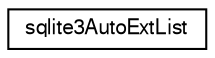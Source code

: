digraph "Graphical Class Hierarchy"
{
  edge [fontname="FreeSans",fontsize="10",labelfontname="FreeSans",labelfontsize="10"];
  node [fontname="FreeSans",fontsize="10",shape=record];
  rankdir="LR";
  Node0 [label="sqlite3AutoExtList",height=0.2,width=0.4,color="black", fillcolor="white", style="filled",URL="$structsqlite3AutoExtList.html"];
}

